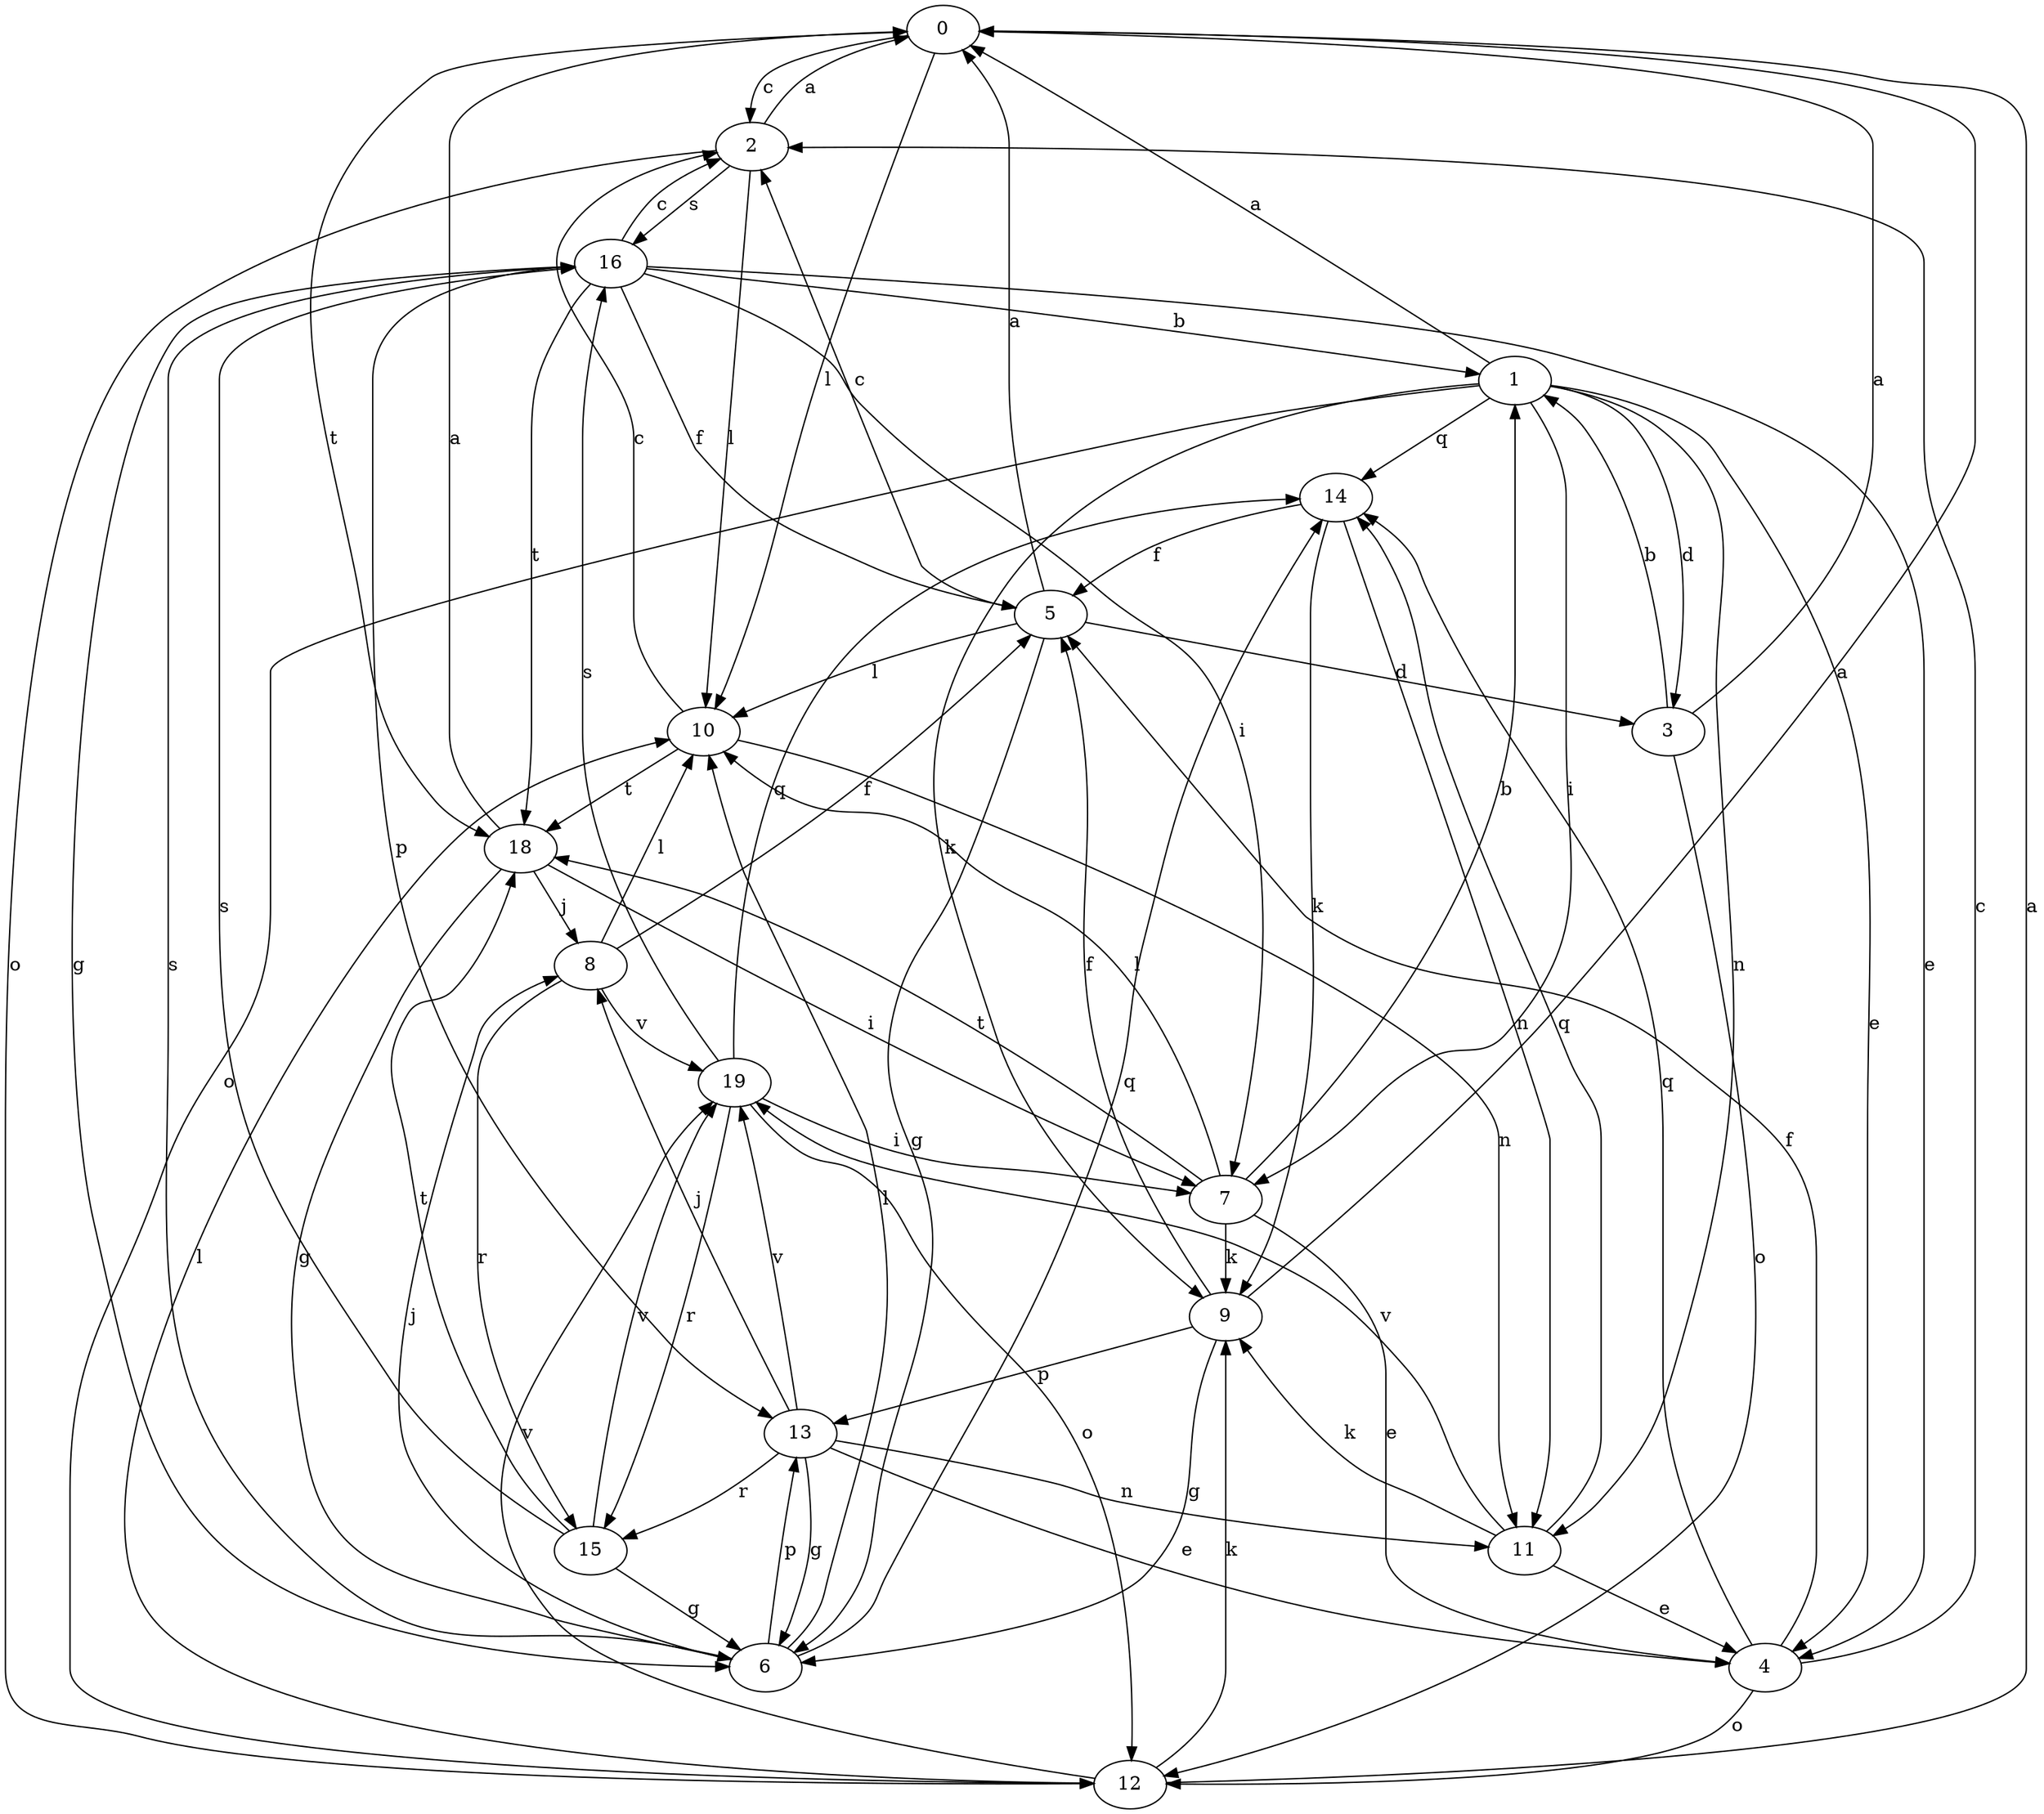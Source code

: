 strict digraph  {
0;
1;
2;
3;
4;
5;
6;
7;
8;
9;
10;
11;
12;
13;
14;
15;
16;
18;
19;
0 -> 2  [label=c];
0 -> 10  [label=l];
0 -> 18  [label=t];
1 -> 0  [label=a];
1 -> 3  [label=d];
1 -> 4  [label=e];
1 -> 7  [label=i];
1 -> 9  [label=k];
1 -> 11  [label=n];
1 -> 12  [label=o];
1 -> 14  [label=q];
2 -> 0  [label=a];
2 -> 10  [label=l];
2 -> 12  [label=o];
2 -> 16  [label=s];
3 -> 0  [label=a];
3 -> 1  [label=b];
3 -> 12  [label=o];
4 -> 2  [label=c];
4 -> 5  [label=f];
4 -> 12  [label=o];
4 -> 14  [label=q];
5 -> 0  [label=a];
5 -> 2  [label=c];
5 -> 3  [label=d];
5 -> 6  [label=g];
5 -> 10  [label=l];
6 -> 8  [label=j];
6 -> 10  [label=l];
6 -> 13  [label=p];
6 -> 14  [label=q];
6 -> 16  [label=s];
7 -> 1  [label=b];
7 -> 4  [label=e];
7 -> 9  [label=k];
7 -> 10  [label=l];
7 -> 18  [label=t];
8 -> 5  [label=f];
8 -> 10  [label=l];
8 -> 15  [label=r];
8 -> 19  [label=v];
9 -> 0  [label=a];
9 -> 5  [label=f];
9 -> 6  [label=g];
9 -> 13  [label=p];
10 -> 2  [label=c];
10 -> 11  [label=n];
10 -> 18  [label=t];
11 -> 4  [label=e];
11 -> 9  [label=k];
11 -> 14  [label=q];
11 -> 19  [label=v];
12 -> 0  [label=a];
12 -> 9  [label=k];
12 -> 10  [label=l];
12 -> 19  [label=v];
13 -> 4  [label=e];
13 -> 6  [label=g];
13 -> 8  [label=j];
13 -> 11  [label=n];
13 -> 15  [label=r];
13 -> 19  [label=v];
14 -> 5  [label=f];
14 -> 9  [label=k];
14 -> 11  [label=n];
15 -> 6  [label=g];
15 -> 16  [label=s];
15 -> 18  [label=t];
15 -> 19  [label=v];
16 -> 1  [label=b];
16 -> 2  [label=c];
16 -> 4  [label=e];
16 -> 5  [label=f];
16 -> 6  [label=g];
16 -> 7  [label=i];
16 -> 13  [label=p];
16 -> 18  [label=t];
18 -> 0  [label=a];
18 -> 6  [label=g];
18 -> 7  [label=i];
18 -> 8  [label=j];
19 -> 7  [label=i];
19 -> 12  [label=o];
19 -> 14  [label=q];
19 -> 15  [label=r];
19 -> 16  [label=s];
}
